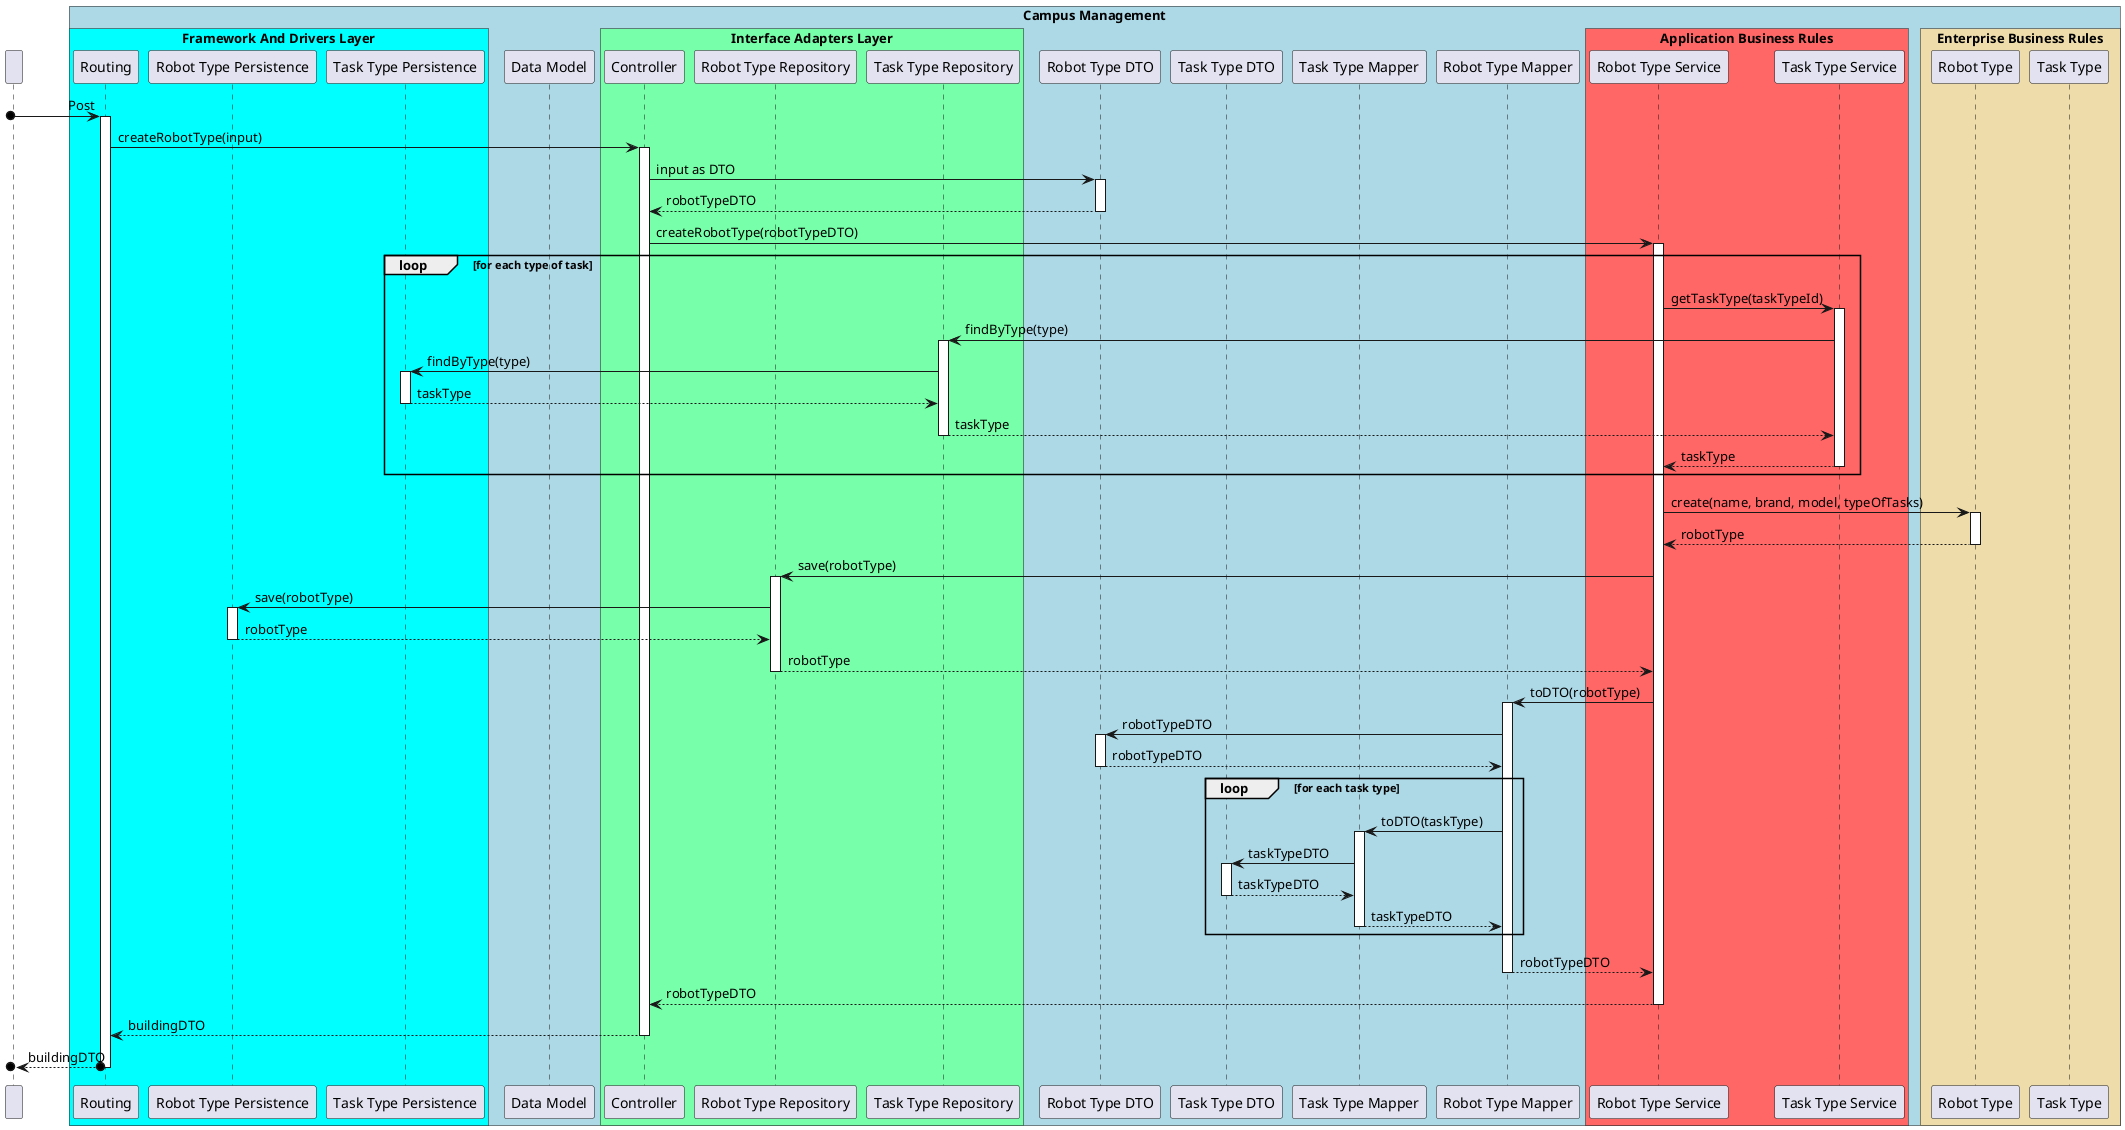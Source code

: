 @startuml SD Lv3

!pragma teoz true

participant " "
box "Campus Management" #LightBlue

    box "Framework And Drivers Layer" #00ffff
        participant Routing
        participant "Robot Type Persistence" as Persistence
        participant "Task Type Persistence" as TaskTypePers
    end box

    participant "Data Model" as Data
    box "Interface Adapters Layer" #77ffaa
        participant Controller
        participant "Robot Type Repository" as Repository
        participant "Task Type Repository" as TaskTypeRepo
    end box

    participant "Robot Type DTO" as DTO
    participant "Task Type DTO" as TaskTypeDTO
    participant "Task Type Mapper" as TaskTypeMapper
    participant "Robot Type Mapper" as RobotTypeMapper
    box "Application Business Rules" #ff6666
        participant "Robot Type Service" as Service
        participant "Task Type Service" as TaskTypeService
    end box

    box "Enterprise Business Rules" #eeddaa
        participant "Robot Type" as RobotType
        participant "Task Type" as TaskType
    end box
end box


[o-> Routing : Post
activate Routing

    Routing -> Controller : createRobotType(input)
    activate Controller

        Controller -> DTO : input as DTO
        activate DTO

        DTO --> Controller : robotTypeDTO
        deactivate DTO

        Controller -> Service : createRobotType(robotTypeDTO)
        activate Service

            loop for each type of task

                Service -> TaskTypeService: getTaskType(taskTypeId)
                activate TaskTypeService

                    TaskTypeService -> TaskTypeRepo: findByType(type)
                    activate TaskTypeRepo

                        TaskTypeRepo -> TaskTypePers: findByType(type)
                        activate TaskTypePers

                        TaskTypePers --> TaskTypeRepo: taskType
                        deactivate TaskTypePers

                    TaskTypeRepo --> TaskTypeService: taskType
                    deactivate TaskTypeRepo
                
                TaskTypeService --> Service: taskType
                deactivate TaskTypeService

            end loop

            Service -> RobotType: create(name, brand, model, typeOfTasks)
            activate RobotType

            RobotType --> Service: robotType
            deactivate RobotType

            Service -> Repository: save(robotType)
            activate Repository

                Repository -> Persistence: save(robotType)
                activate Persistence

                Persistence --> Repository: robotType
                deactivate Persistence
            
            Repository --> Service: robotType
            deactivate Repository

        Service -> RobotTypeMapper: toDTO(robotType)
        activate RobotTypeMapper

            RobotTypeMapper -> DTO: robotTypeDTO
            activate DTO

            DTO --> RobotTypeMapper: robotTypeDTO
            deactivate DTO

            loop for each task type

                RobotTypeMapper -> TaskTypeMapper: toDTO(taskType)
                activate TaskTypeMapper

                    TaskTypeMapper -> TaskTypeDTO: taskTypeDTO
                    activate TaskTypeDTO

                    TaskTypeDTO --> TaskTypeMapper: taskTypeDTO
                    deactivate TaskTypeDTO

                TaskTypeMapper --> RobotTypeMapper: taskTypeDTO
                deactivate TaskTypeMapper

            end loop
        
        RobotTypeMapper --> Service: robotTypeDTO
        deactivate RobotTypeMapper

        Service --> Controller : robotTypeDTO
        deactivate Service

    Controller --> Routing : buildingDTO
    deactivate Controller

[o<--o Routing : buildingDTO
deactivate Routing


@enduml